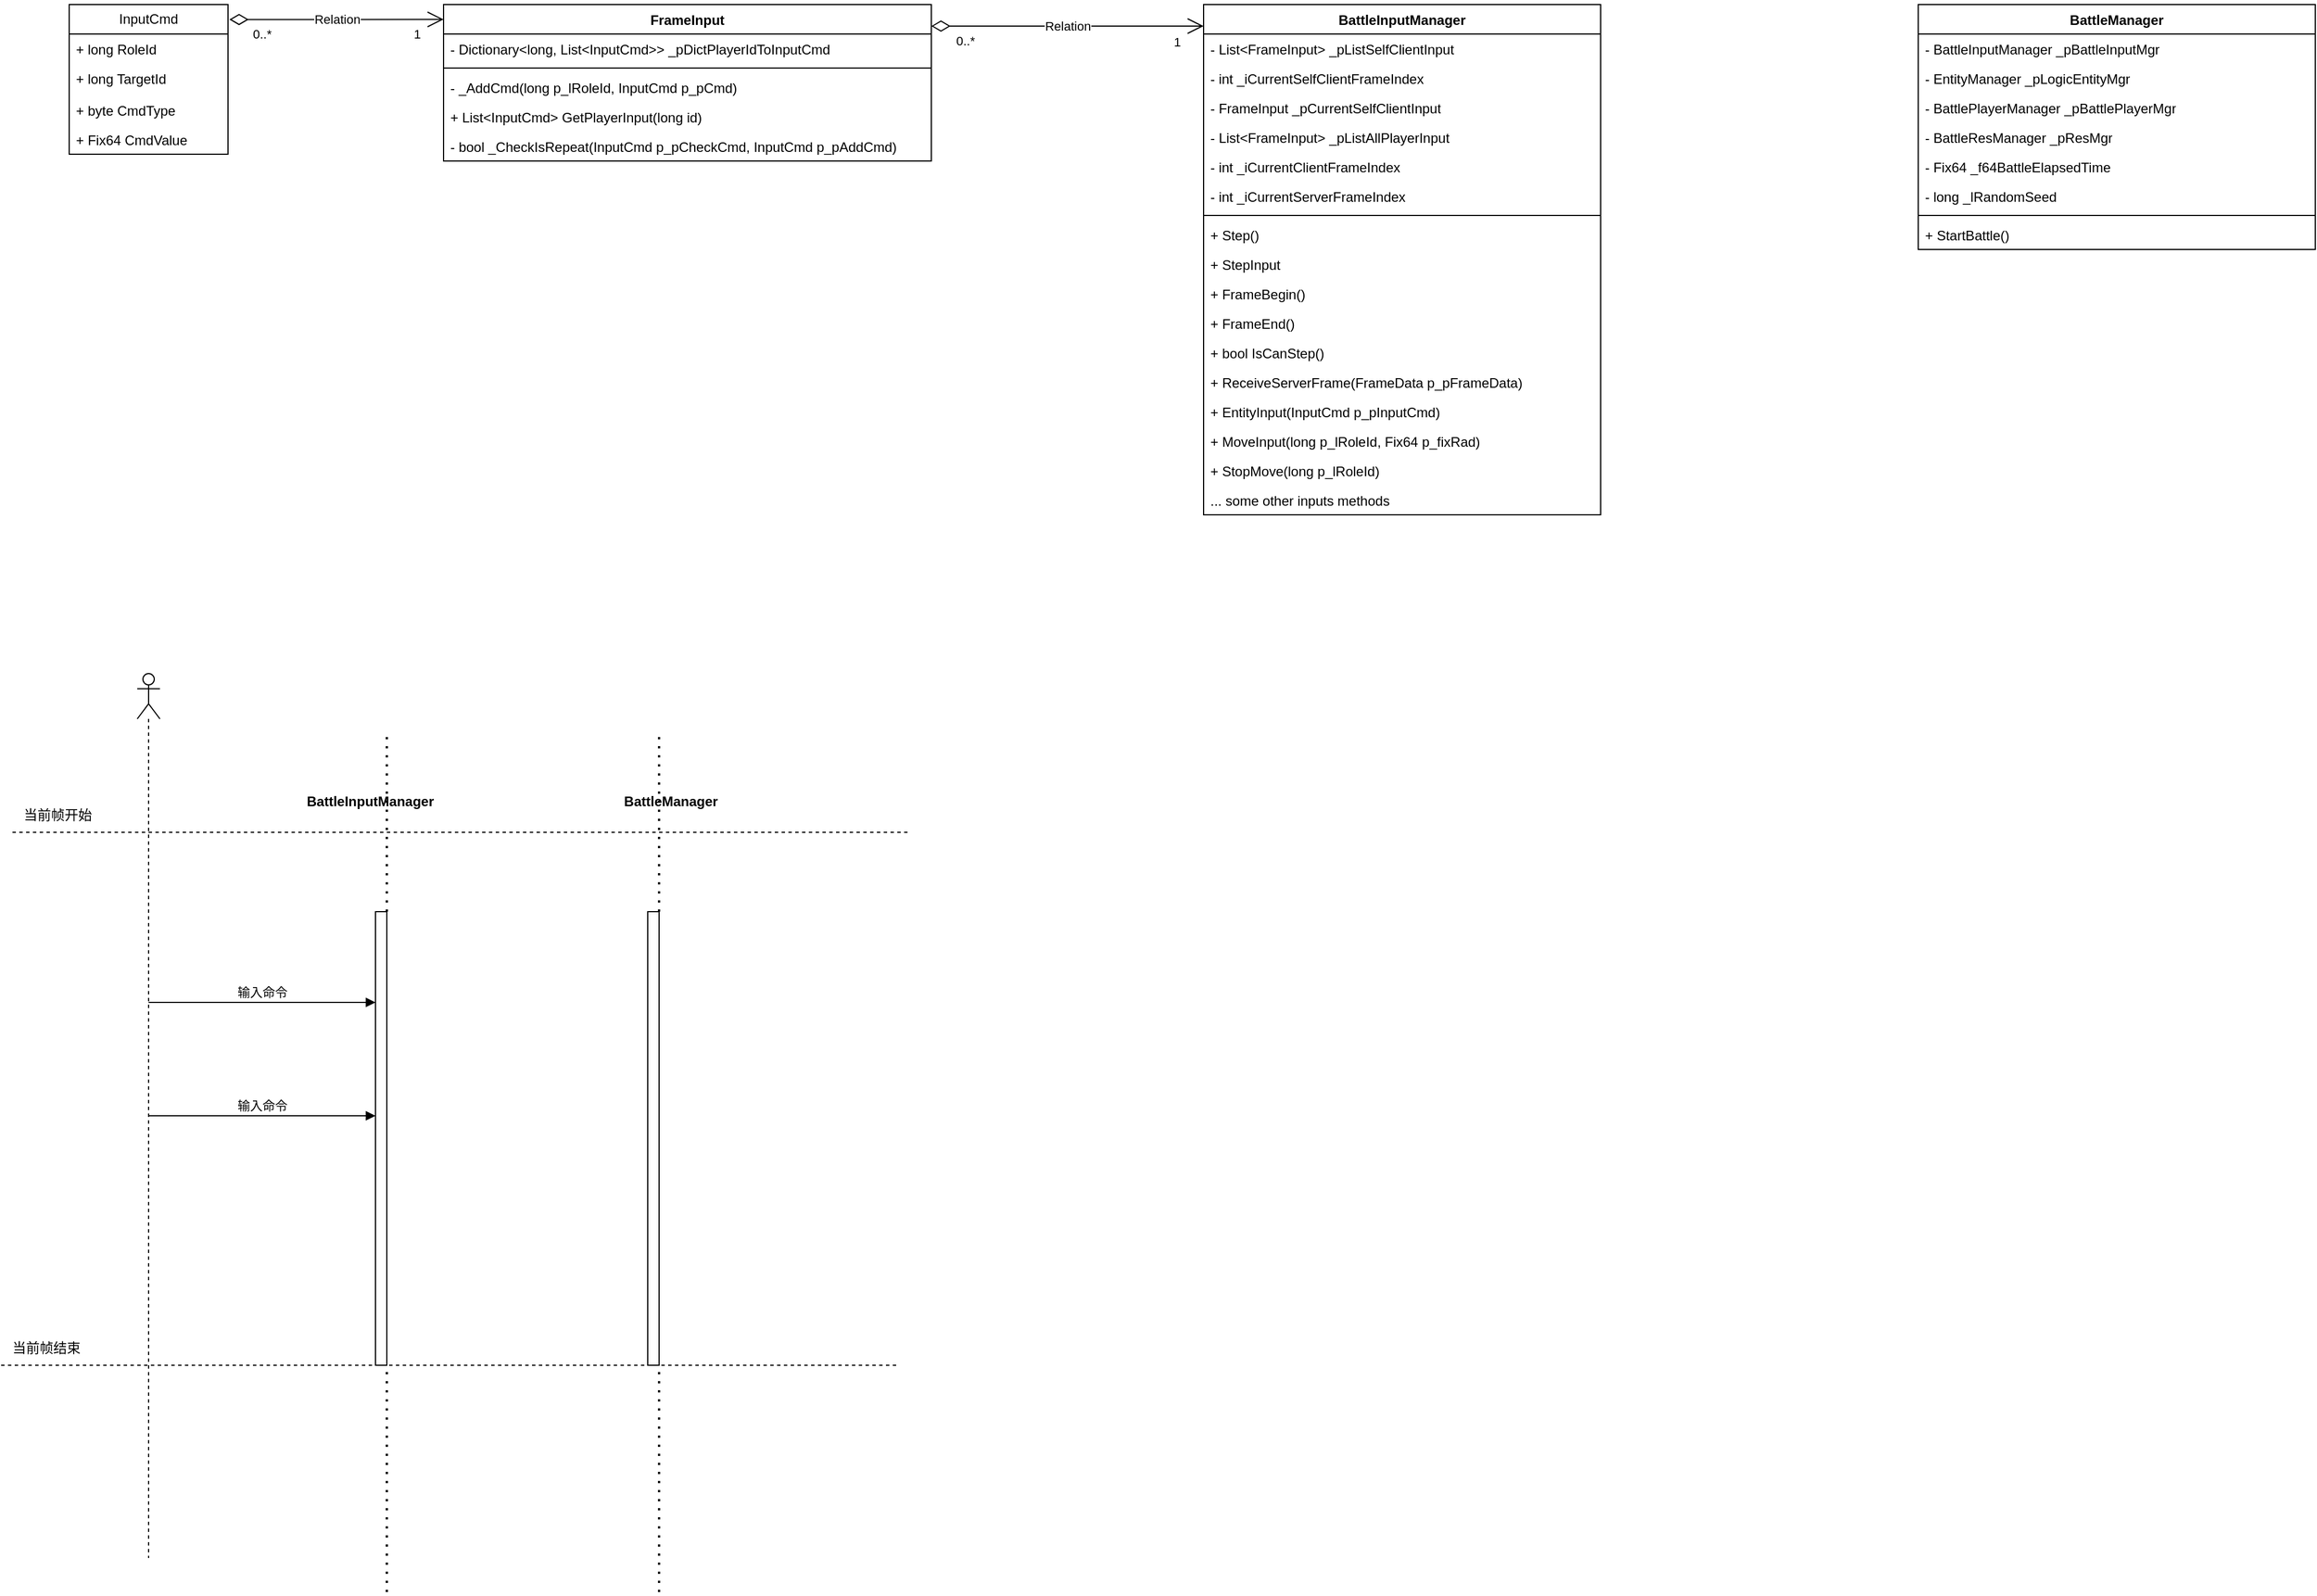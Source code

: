 <mxfile version="24.7.6">
  <diagram name="第 1 页" id="vn7D_aWN6ewGX6JlG7Fq">
    <mxGraphModel dx="660" dy="360" grid="1" gridSize="10" guides="1" tooltips="1" connect="1" arrows="1" fold="1" page="1" pageScale="1" pageWidth="827" pageHeight="1169" math="0" shadow="0">
      <root>
        <mxCell id="0" />
        <mxCell id="1" parent="0" />
        <mxCell id="2KxdIZGqT5pQ6b2vrtWy-5" value="InputCmd" style="swimlane;fontStyle=0;childLayout=stackLayout;horizontal=1;startSize=26;fillColor=none;horizontalStack=0;resizeParent=1;resizeParentMax=0;resizeLast=0;collapsible=1;marginBottom=0;whiteSpace=wrap;html=1;" vertex="1" parent="1">
          <mxGeometry x="200" y="80" width="140" height="132" as="geometry" />
        </mxCell>
        <mxCell id="2KxdIZGqT5pQ6b2vrtWy-6" value="+&amp;nbsp;long RoleId&lt;div&gt;&lt;br&gt;&lt;/div&gt;" style="text;strokeColor=none;fillColor=none;align=left;verticalAlign=top;spacingLeft=4;spacingRight=4;overflow=hidden;rotatable=0;points=[[0,0.5],[1,0.5]];portConstraint=eastwest;whiteSpace=wrap;html=1;" vertex="1" parent="2KxdIZGqT5pQ6b2vrtWy-5">
          <mxGeometry y="26" width="140" height="26" as="geometry" />
        </mxCell>
        <mxCell id="2KxdIZGqT5pQ6b2vrtWy-7" value="+ long TargetId" style="text;strokeColor=none;fillColor=none;align=left;verticalAlign=top;spacingLeft=4;spacingRight=4;overflow=hidden;rotatable=0;points=[[0,0.5],[1,0.5]];portConstraint=eastwest;whiteSpace=wrap;html=1;" vertex="1" parent="2KxdIZGqT5pQ6b2vrtWy-5">
          <mxGeometry y="52" width="140" height="28" as="geometry" />
        </mxCell>
        <mxCell id="2KxdIZGqT5pQ6b2vrtWy-8" value="+ byte CmdType" style="text;strokeColor=none;fillColor=none;align=left;verticalAlign=top;spacingLeft=4;spacingRight=4;overflow=hidden;rotatable=0;points=[[0,0.5],[1,0.5]];portConstraint=eastwest;whiteSpace=wrap;html=1;" vertex="1" parent="2KxdIZGqT5pQ6b2vrtWy-5">
          <mxGeometry y="80" width="140" height="26" as="geometry" />
        </mxCell>
        <mxCell id="2KxdIZGqT5pQ6b2vrtWy-9" value="+ Fix64 CmdValue" style="text;strokeColor=none;fillColor=none;align=left;verticalAlign=top;spacingLeft=4;spacingRight=4;overflow=hidden;rotatable=0;points=[[0,0.5],[1,0.5]];portConstraint=eastwest;whiteSpace=wrap;html=1;" vertex="1" parent="2KxdIZGqT5pQ6b2vrtWy-5">
          <mxGeometry y="106" width="140" height="26" as="geometry" />
        </mxCell>
        <mxCell id="2KxdIZGqT5pQ6b2vrtWy-10" value="FrameInput" style="swimlane;fontStyle=1;align=center;verticalAlign=top;childLayout=stackLayout;horizontal=1;startSize=26;horizontalStack=0;resizeParent=1;resizeParentMax=0;resizeLast=0;collapsible=1;marginBottom=0;whiteSpace=wrap;html=1;" vertex="1" parent="1">
          <mxGeometry x="530" y="80" width="430" height="138" as="geometry" />
        </mxCell>
        <mxCell id="2KxdIZGqT5pQ6b2vrtWy-11" value="-&amp;nbsp;Dictionary&amp;lt;long, List&amp;lt;InputCmd&amp;gt;&amp;gt; _pDictPlayerIdToInputCmd" style="text;strokeColor=none;fillColor=none;align=left;verticalAlign=top;spacingLeft=4;spacingRight=4;overflow=hidden;rotatable=0;points=[[0,0.5],[1,0.5]];portConstraint=eastwest;whiteSpace=wrap;html=1;" vertex="1" parent="2KxdIZGqT5pQ6b2vrtWy-10">
          <mxGeometry y="26" width="430" height="26" as="geometry" />
        </mxCell>
        <mxCell id="2KxdIZGqT5pQ6b2vrtWy-12" value="" style="line;strokeWidth=1;fillColor=none;align=left;verticalAlign=middle;spacingTop=-1;spacingLeft=3;spacingRight=3;rotatable=0;labelPosition=right;points=[];portConstraint=eastwest;strokeColor=inherit;" vertex="1" parent="2KxdIZGqT5pQ6b2vrtWy-10">
          <mxGeometry y="52" width="430" height="8" as="geometry" />
        </mxCell>
        <mxCell id="2KxdIZGqT5pQ6b2vrtWy-13" value="- _AddCmd(long p_lRoleId, InputCmd p_pCmd)" style="text;strokeColor=none;fillColor=none;align=left;verticalAlign=top;spacingLeft=4;spacingRight=4;overflow=hidden;rotatable=0;points=[[0,0.5],[1,0.5]];portConstraint=eastwest;whiteSpace=wrap;html=1;" vertex="1" parent="2KxdIZGqT5pQ6b2vrtWy-10">
          <mxGeometry y="60" width="430" height="26" as="geometry" />
        </mxCell>
        <mxCell id="2KxdIZGqT5pQ6b2vrtWy-17" value="+ List&amp;lt;InputCmd&amp;gt; GetPlayerInput(long id)&amp;nbsp;" style="text;strokeColor=none;fillColor=none;align=left;verticalAlign=top;spacingLeft=4;spacingRight=4;overflow=hidden;rotatable=0;points=[[0,0.5],[1,0.5]];portConstraint=eastwest;whiteSpace=wrap;html=1;" vertex="1" parent="2KxdIZGqT5pQ6b2vrtWy-10">
          <mxGeometry y="86" width="430" height="26" as="geometry" />
        </mxCell>
        <mxCell id="2KxdIZGqT5pQ6b2vrtWy-22" value="- bool _CheckIsRepeat(InputCmd p_pCheckCmd, InputCmd p_pAddCmd)" style="text;strokeColor=none;fillColor=none;align=left;verticalAlign=top;spacingLeft=4;spacingRight=4;overflow=hidden;rotatable=0;points=[[0,0.5],[1,0.5]];portConstraint=eastwest;whiteSpace=wrap;html=1;" vertex="1" parent="2KxdIZGqT5pQ6b2vrtWy-10">
          <mxGeometry y="112" width="430" height="26" as="geometry" />
        </mxCell>
        <mxCell id="2KxdIZGqT5pQ6b2vrtWy-14" value="Relation" style="endArrow=open;html=1;endSize=12;startArrow=diamondThin;startSize=14;startFill=0;edgeStyle=orthogonalEdgeStyle;rounded=0;exitX=1.009;exitY=0.1;exitDx=0;exitDy=0;exitPerimeter=0;entryX=0;entryY=0.095;entryDx=0;entryDy=0;entryPerimeter=0;" edge="1" parent="1" source="2KxdIZGqT5pQ6b2vrtWy-5" target="2KxdIZGqT5pQ6b2vrtWy-10">
          <mxGeometry relative="1" as="geometry">
            <mxPoint x="260" y="340" as="sourcePoint" />
            <mxPoint x="490" y="320" as="targetPoint" />
          </mxGeometry>
        </mxCell>
        <mxCell id="2KxdIZGqT5pQ6b2vrtWy-15" value="0..*" style="edgeLabel;resizable=0;html=1;align=left;verticalAlign=top;" connectable="0" vertex="1" parent="2KxdIZGqT5pQ6b2vrtWy-14">
          <mxGeometry x="-1" relative="1" as="geometry">
            <mxPoint x="19" as="offset" />
          </mxGeometry>
        </mxCell>
        <mxCell id="2KxdIZGqT5pQ6b2vrtWy-16" value="1" style="edgeLabel;resizable=0;html=1;align=right;verticalAlign=top;" connectable="0" vertex="1" parent="2KxdIZGqT5pQ6b2vrtWy-14">
          <mxGeometry x="1" relative="1" as="geometry">
            <mxPoint x="-20" as="offset" />
          </mxGeometry>
        </mxCell>
        <mxCell id="2KxdIZGqT5pQ6b2vrtWy-23" value="BattleInputManager" style="swimlane;fontStyle=1;align=center;verticalAlign=top;childLayout=stackLayout;horizontal=1;startSize=26;horizontalStack=0;resizeParent=1;resizeParentMax=0;resizeLast=0;collapsible=1;marginBottom=0;whiteSpace=wrap;html=1;" vertex="1" parent="1">
          <mxGeometry x="1200" y="80" width="350" height="450" as="geometry" />
        </mxCell>
        <mxCell id="2KxdIZGqT5pQ6b2vrtWy-24" value="- List&amp;lt;FrameInput&amp;gt; _pListSelfClientInput&amp;nbsp;" style="text;strokeColor=none;fillColor=none;align=left;verticalAlign=top;spacingLeft=4;spacingRight=4;overflow=hidden;rotatable=0;points=[[0,0.5],[1,0.5]];portConstraint=eastwest;whiteSpace=wrap;html=1;" vertex="1" parent="2KxdIZGqT5pQ6b2vrtWy-23">
          <mxGeometry y="26" width="350" height="26" as="geometry" />
        </mxCell>
        <mxCell id="2KxdIZGqT5pQ6b2vrtWy-27" value="-&amp;nbsp;int _iCurrentSelfClientFrameIndex" style="text;strokeColor=none;fillColor=none;align=left;verticalAlign=top;spacingLeft=4;spacingRight=4;overflow=hidden;rotatable=0;points=[[0,0.5],[1,0.5]];portConstraint=eastwest;whiteSpace=wrap;html=1;" vertex="1" parent="2KxdIZGqT5pQ6b2vrtWy-23">
          <mxGeometry y="52" width="350" height="26" as="geometry" />
        </mxCell>
        <mxCell id="2KxdIZGqT5pQ6b2vrtWy-28" value="- FrameInput _pCurrentSelfClientInput" style="text;strokeColor=none;fillColor=none;align=left;verticalAlign=top;spacingLeft=4;spacingRight=4;overflow=hidden;rotatable=0;points=[[0,0.5],[1,0.5]];portConstraint=eastwest;whiteSpace=wrap;html=1;" vertex="1" parent="2KxdIZGqT5pQ6b2vrtWy-23">
          <mxGeometry y="78" width="350" height="26" as="geometry" />
        </mxCell>
        <mxCell id="2KxdIZGqT5pQ6b2vrtWy-29" value="- List&amp;lt;FrameInput&amp;gt; _pListAllPlayerInput&amp;nbsp;" style="text;strokeColor=none;fillColor=none;align=left;verticalAlign=top;spacingLeft=4;spacingRight=4;overflow=hidden;rotatable=0;points=[[0,0.5],[1,0.5]];portConstraint=eastwest;whiteSpace=wrap;html=1;" vertex="1" parent="2KxdIZGqT5pQ6b2vrtWy-23">
          <mxGeometry y="104" width="350" height="26" as="geometry" />
        </mxCell>
        <mxCell id="2KxdIZGqT5pQ6b2vrtWy-30" value="-&amp;nbsp;int _iCurrentClientFrameIndex" style="text;strokeColor=none;fillColor=none;align=left;verticalAlign=top;spacingLeft=4;spacingRight=4;overflow=hidden;rotatable=0;points=[[0,0.5],[1,0.5]];portConstraint=eastwest;whiteSpace=wrap;html=1;" vertex="1" parent="2KxdIZGqT5pQ6b2vrtWy-23">
          <mxGeometry y="130" width="350" height="26" as="geometry" />
        </mxCell>
        <mxCell id="2KxdIZGqT5pQ6b2vrtWy-31" value="-&amp;nbsp;int _iCurrentServerFrameIndex" style="text;strokeColor=none;fillColor=none;align=left;verticalAlign=top;spacingLeft=4;spacingRight=4;overflow=hidden;rotatable=0;points=[[0,0.5],[1,0.5]];portConstraint=eastwest;whiteSpace=wrap;html=1;" vertex="1" parent="2KxdIZGqT5pQ6b2vrtWy-23">
          <mxGeometry y="156" width="350" height="26" as="geometry" />
        </mxCell>
        <mxCell id="2KxdIZGqT5pQ6b2vrtWy-25" value="" style="line;strokeWidth=1;fillColor=none;align=left;verticalAlign=middle;spacingTop=-1;spacingLeft=3;spacingRight=3;rotatable=0;labelPosition=right;points=[];portConstraint=eastwest;strokeColor=inherit;" vertex="1" parent="2KxdIZGqT5pQ6b2vrtWy-23">
          <mxGeometry y="182" width="350" height="8" as="geometry" />
        </mxCell>
        <mxCell id="2KxdIZGqT5pQ6b2vrtWy-49" value="+&amp;nbsp;Step()" style="text;strokeColor=none;fillColor=none;align=left;verticalAlign=top;spacingLeft=4;spacingRight=4;overflow=hidden;rotatable=0;points=[[0,0.5],[1,0.5]];portConstraint=eastwest;whiteSpace=wrap;html=1;" vertex="1" parent="2KxdIZGqT5pQ6b2vrtWy-23">
          <mxGeometry y="190" width="350" height="26" as="geometry" />
        </mxCell>
        <mxCell id="2KxdIZGqT5pQ6b2vrtWy-48" value="+&amp;nbsp;StepInput" style="text;strokeColor=none;fillColor=none;align=left;verticalAlign=top;spacingLeft=4;spacingRight=4;overflow=hidden;rotatable=0;points=[[0,0.5],[1,0.5]];portConstraint=eastwest;whiteSpace=wrap;html=1;" vertex="1" parent="2KxdIZGqT5pQ6b2vrtWy-23">
          <mxGeometry y="216" width="350" height="26" as="geometry" />
        </mxCell>
        <mxCell id="2KxdIZGqT5pQ6b2vrtWy-26" value="+ FrameBegin()" style="text;strokeColor=none;fillColor=none;align=left;verticalAlign=top;spacingLeft=4;spacingRight=4;overflow=hidden;rotatable=0;points=[[0,0.5],[1,0.5]];portConstraint=eastwest;whiteSpace=wrap;html=1;" vertex="1" parent="2KxdIZGqT5pQ6b2vrtWy-23">
          <mxGeometry y="242" width="350" height="26" as="geometry" />
        </mxCell>
        <mxCell id="2KxdIZGqT5pQ6b2vrtWy-32" value="+ FrameEnd()" style="text;strokeColor=none;fillColor=none;align=left;verticalAlign=top;spacingLeft=4;spacingRight=4;overflow=hidden;rotatable=0;points=[[0,0.5],[1,0.5]];portConstraint=eastwest;whiteSpace=wrap;html=1;" vertex="1" parent="2KxdIZGqT5pQ6b2vrtWy-23">
          <mxGeometry y="268" width="350" height="26" as="geometry" />
        </mxCell>
        <mxCell id="2KxdIZGqT5pQ6b2vrtWy-59" value="+ bool IsCanStep()" style="text;strokeColor=none;fillColor=none;align=left;verticalAlign=top;spacingLeft=4;spacingRight=4;overflow=hidden;rotatable=0;points=[[0,0.5],[1,0.5]];portConstraint=eastwest;whiteSpace=wrap;html=1;" vertex="1" parent="2KxdIZGqT5pQ6b2vrtWy-23">
          <mxGeometry y="294" width="350" height="26" as="geometry" />
        </mxCell>
        <mxCell id="2KxdIZGqT5pQ6b2vrtWy-43" value="+&amp;nbsp;ReceiveServerFrame(FrameData p_pFrameData)" style="text;strokeColor=none;fillColor=none;align=left;verticalAlign=top;spacingLeft=4;spacingRight=4;overflow=hidden;rotatable=0;points=[[0,0.5],[1,0.5]];portConstraint=eastwest;whiteSpace=wrap;html=1;" vertex="1" parent="2KxdIZGqT5pQ6b2vrtWy-23">
          <mxGeometry y="320" width="350" height="26" as="geometry" />
        </mxCell>
        <mxCell id="2KxdIZGqT5pQ6b2vrtWy-44" value="+&amp;nbsp;EntityInput(InputCmd p_pInputCmd)" style="text;strokeColor=none;fillColor=none;align=left;verticalAlign=top;spacingLeft=4;spacingRight=4;overflow=hidden;rotatable=0;points=[[0,0.5],[1,0.5]];portConstraint=eastwest;whiteSpace=wrap;html=1;" vertex="1" parent="2KxdIZGqT5pQ6b2vrtWy-23">
          <mxGeometry y="346" width="350" height="26" as="geometry" />
        </mxCell>
        <mxCell id="2KxdIZGqT5pQ6b2vrtWy-45" value="+&amp;nbsp;MoveInput(long p_lRoleId, Fix64 p_fixRad)" style="text;strokeColor=none;fillColor=none;align=left;verticalAlign=top;spacingLeft=4;spacingRight=4;overflow=hidden;rotatable=0;points=[[0,0.5],[1,0.5]];portConstraint=eastwest;whiteSpace=wrap;html=1;" vertex="1" parent="2KxdIZGqT5pQ6b2vrtWy-23">
          <mxGeometry y="372" width="350" height="26" as="geometry" />
        </mxCell>
        <mxCell id="2KxdIZGqT5pQ6b2vrtWy-46" value="+&amp;nbsp;StopMove(long p_lRoleId)" style="text;strokeColor=none;fillColor=none;align=left;verticalAlign=top;spacingLeft=4;spacingRight=4;overflow=hidden;rotatable=0;points=[[0,0.5],[1,0.5]];portConstraint=eastwest;whiteSpace=wrap;html=1;" vertex="1" parent="2KxdIZGqT5pQ6b2vrtWy-23">
          <mxGeometry y="398" width="350" height="26" as="geometry" />
        </mxCell>
        <mxCell id="2KxdIZGqT5pQ6b2vrtWy-47" value="... some&amp;nbsp;other inputs&amp;nbsp;methods" style="text;strokeColor=none;fillColor=none;align=left;verticalAlign=top;spacingLeft=4;spacingRight=4;overflow=hidden;rotatable=0;points=[[0,0.5],[1,0.5]];portConstraint=eastwest;whiteSpace=wrap;html=1;" vertex="1" parent="2KxdIZGqT5pQ6b2vrtWy-23">
          <mxGeometry y="424" width="350" height="26" as="geometry" />
        </mxCell>
        <mxCell id="2KxdIZGqT5pQ6b2vrtWy-39" value="Relation" style="endArrow=open;html=1;endSize=12;startArrow=diamondThin;startSize=14;startFill=0;edgeStyle=orthogonalEdgeStyle;rounded=0;" edge="1" parent="1" source="2KxdIZGqT5pQ6b2vrtWy-10" target="2KxdIZGqT5pQ6b2vrtWy-23">
          <mxGeometry relative="1" as="geometry">
            <mxPoint x="810.0" y="270.898" as="sourcePoint" />
            <mxPoint x="1053.07" y="270.002" as="targetPoint" />
            <Array as="points">
              <mxPoint x="1160" y="99" />
              <mxPoint x="1160" y="99" />
            </Array>
          </mxGeometry>
        </mxCell>
        <mxCell id="2KxdIZGqT5pQ6b2vrtWy-40" value="0..*" style="edgeLabel;resizable=0;html=1;align=left;verticalAlign=top;" connectable="0" vertex="1" parent="2KxdIZGqT5pQ6b2vrtWy-39">
          <mxGeometry x="-1" relative="1" as="geometry">
            <mxPoint x="20" as="offset" />
          </mxGeometry>
        </mxCell>
        <mxCell id="2KxdIZGqT5pQ6b2vrtWy-41" value="1" style="edgeLabel;resizable=0;html=1;align=right;verticalAlign=top;" connectable="0" vertex="1" parent="2KxdIZGqT5pQ6b2vrtWy-39">
          <mxGeometry x="1" relative="1" as="geometry">
            <mxPoint x="-20" y="1" as="offset" />
          </mxGeometry>
        </mxCell>
        <mxCell id="2KxdIZGqT5pQ6b2vrtWy-50" value="BattleManager" style="swimlane;fontStyle=1;align=center;verticalAlign=top;childLayout=stackLayout;horizontal=1;startSize=26;horizontalStack=0;resizeParent=1;resizeParentMax=0;resizeLast=0;collapsible=1;marginBottom=0;whiteSpace=wrap;html=1;" vertex="1" parent="1">
          <mxGeometry x="1830" y="80" width="350" height="216" as="geometry" />
        </mxCell>
        <mxCell id="2KxdIZGqT5pQ6b2vrtWy-51" value="- BattleInputManager _pBattleInputMgr" style="text;strokeColor=none;fillColor=none;align=left;verticalAlign=top;spacingLeft=4;spacingRight=4;overflow=hidden;rotatable=0;points=[[0,0.5],[1,0.5]];portConstraint=eastwest;whiteSpace=wrap;html=1;" vertex="1" parent="2KxdIZGqT5pQ6b2vrtWy-50">
          <mxGeometry y="26" width="350" height="26" as="geometry" />
        </mxCell>
        <mxCell id="2KxdIZGqT5pQ6b2vrtWy-55" value="- EntityManager _pLogicEntityMgr" style="text;strokeColor=none;fillColor=none;align=left;verticalAlign=top;spacingLeft=4;spacingRight=4;overflow=hidden;rotatable=0;points=[[0,0.5],[1,0.5]];portConstraint=eastwest;whiteSpace=wrap;html=1;" vertex="1" parent="2KxdIZGqT5pQ6b2vrtWy-50">
          <mxGeometry y="52" width="350" height="26" as="geometry" />
        </mxCell>
        <mxCell id="2KxdIZGqT5pQ6b2vrtWy-56" value="- BattlePlayerManager _pBattlePlayerMgr" style="text;strokeColor=none;fillColor=none;align=left;verticalAlign=top;spacingLeft=4;spacingRight=4;overflow=hidden;rotatable=0;points=[[0,0.5],[1,0.5]];portConstraint=eastwest;whiteSpace=wrap;html=1;" vertex="1" parent="2KxdIZGqT5pQ6b2vrtWy-50">
          <mxGeometry y="78" width="350" height="26" as="geometry" />
        </mxCell>
        <mxCell id="2KxdIZGqT5pQ6b2vrtWy-54" value="- BattleResManager _pResMgr" style="text;strokeColor=none;fillColor=none;align=left;verticalAlign=top;spacingLeft=4;spacingRight=4;overflow=hidden;rotatable=0;points=[[0,0.5],[1,0.5]];portConstraint=eastwest;whiteSpace=wrap;html=1;" vertex="1" parent="2KxdIZGqT5pQ6b2vrtWy-50">
          <mxGeometry y="104" width="350" height="26" as="geometry" />
        </mxCell>
        <mxCell id="2KxdIZGqT5pQ6b2vrtWy-57" value="-&amp;nbsp;Fix64 _f64BattleElapsedTime" style="text;strokeColor=none;fillColor=none;align=left;verticalAlign=top;spacingLeft=4;spacingRight=4;overflow=hidden;rotatable=0;points=[[0,0.5],[1,0.5]];portConstraint=eastwest;whiteSpace=wrap;html=1;" vertex="1" parent="2KxdIZGqT5pQ6b2vrtWy-50">
          <mxGeometry y="130" width="350" height="26" as="geometry" />
        </mxCell>
        <mxCell id="2KxdIZGqT5pQ6b2vrtWy-58" value="-&amp;nbsp;long _lRandomSeed" style="text;strokeColor=none;fillColor=none;align=left;verticalAlign=top;spacingLeft=4;spacingRight=4;overflow=hidden;rotatable=0;points=[[0,0.5],[1,0.5]];portConstraint=eastwest;whiteSpace=wrap;html=1;" vertex="1" parent="2KxdIZGqT5pQ6b2vrtWy-50">
          <mxGeometry y="156" width="350" height="26" as="geometry" />
        </mxCell>
        <mxCell id="2KxdIZGqT5pQ6b2vrtWy-52" value="" style="line;strokeWidth=1;fillColor=none;align=left;verticalAlign=middle;spacingTop=-1;spacingLeft=3;spacingRight=3;rotatable=0;labelPosition=right;points=[];portConstraint=eastwest;strokeColor=inherit;" vertex="1" parent="2KxdIZGqT5pQ6b2vrtWy-50">
          <mxGeometry y="182" width="350" height="8" as="geometry" />
        </mxCell>
        <mxCell id="2KxdIZGqT5pQ6b2vrtWy-53" value="+&amp;nbsp;StartBattle()" style="text;strokeColor=none;fillColor=none;align=left;verticalAlign=top;spacingLeft=4;spacingRight=4;overflow=hidden;rotatable=0;points=[[0,0.5],[1,0.5]];portConstraint=eastwest;whiteSpace=wrap;html=1;" vertex="1" parent="2KxdIZGqT5pQ6b2vrtWy-50">
          <mxGeometry y="190" width="350" height="26" as="geometry" />
        </mxCell>
        <mxCell id="2KxdIZGqT5pQ6b2vrtWy-62" value="" style="shape=umlLifeline;perimeter=lifelinePerimeter;whiteSpace=wrap;html=1;container=1;dropTarget=0;collapsible=0;recursiveResize=0;outlineConnect=0;portConstraint=eastwest;newEdgeStyle={&quot;curved&quot;:0,&quot;rounded&quot;:0};participant=umlActor;" vertex="1" parent="1">
          <mxGeometry x="260" y="670" width="20" height="780" as="geometry" />
        </mxCell>
        <mxCell id="2KxdIZGqT5pQ6b2vrtWy-67" value="" style="html=1;points=[[0,0,0,0,5],[0,1,0,0,-5],[1,0,0,0,5],[1,1,0,0,-5]];perimeter=orthogonalPerimeter;outlineConnect=0;targetShapes=umlLifeline;portConstraint=eastwest;newEdgeStyle={&quot;curved&quot;:0,&quot;rounded&quot;:0};" vertex="1" parent="1">
          <mxGeometry x="470" y="880" width="10" height="400" as="geometry" />
        </mxCell>
        <mxCell id="2KxdIZGqT5pQ6b2vrtWy-69" value="BattleInput&lt;span style=&quot;background-color: initial;&quot;&gt;Manager&lt;/span&gt;" style="text;align=center;fontStyle=1;verticalAlign=middle;spacingLeft=3;spacingRight=3;strokeColor=none;rotatable=0;points=[[0,0.5],[1,0.5]];portConstraint=eastwest;html=1;" vertex="1" parent="1">
          <mxGeometry x="425" y="770" width="80" height="26" as="geometry" />
        </mxCell>
        <mxCell id="2KxdIZGqT5pQ6b2vrtWy-70" value="" style="html=1;points=[[0,0,0,0,5],[0,1,0,0,-5],[1,0,0,0,5],[1,1,0,0,-5]];perimeter=orthogonalPerimeter;outlineConnect=0;targetShapes=umlLifeline;portConstraint=eastwest;newEdgeStyle={&quot;curved&quot;:0,&quot;rounded&quot;:0};" vertex="1" parent="1">
          <mxGeometry x="710" y="880" width="10" height="400" as="geometry" />
        </mxCell>
        <mxCell id="2KxdIZGqT5pQ6b2vrtWy-71" value="BattleManager" style="text;align=center;fontStyle=1;verticalAlign=middle;spacingLeft=3;spacingRight=3;strokeColor=none;rotatable=0;points=[[0,0.5],[1,0.5]];portConstraint=eastwest;html=1;" vertex="1" parent="1">
          <mxGeometry x="690" y="770" width="80" height="26" as="geometry" />
        </mxCell>
        <mxCell id="2KxdIZGqT5pQ6b2vrtWy-72" value="输入命令" style="html=1;verticalAlign=bottom;endArrow=block;curved=0;rounded=0;" edge="1" parent="1" target="2KxdIZGqT5pQ6b2vrtWy-67">
          <mxGeometry width="80" relative="1" as="geometry">
            <mxPoint x="270" y="960" as="sourcePoint" />
            <mxPoint x="350" y="960" as="targetPoint" />
          </mxGeometry>
        </mxCell>
        <mxCell id="2KxdIZGqT5pQ6b2vrtWy-73" value="输入命令" style="html=1;verticalAlign=bottom;endArrow=block;curved=0;rounded=0;" edge="1" parent="1" target="2KxdIZGqT5pQ6b2vrtWy-67">
          <mxGeometry width="80" relative="1" as="geometry">
            <mxPoint x="270" y="1060" as="sourcePoint" />
            <mxPoint x="350" y="1060" as="targetPoint" />
          </mxGeometry>
        </mxCell>
        <mxCell id="2KxdIZGqT5pQ6b2vrtWy-75" value="" style="endArrow=none;dashed=1;html=1;rounded=0;" edge="1" parent="1">
          <mxGeometry width="50" height="50" relative="1" as="geometry">
            <mxPoint x="150" y="810" as="sourcePoint" />
            <mxPoint x="940" y="810" as="targetPoint" />
          </mxGeometry>
        </mxCell>
        <mxCell id="2KxdIZGqT5pQ6b2vrtWy-76" value="" style="endArrow=none;dashed=1;html=1;rounded=0;" edge="1" parent="1">
          <mxGeometry width="50" height="50" relative="1" as="geometry">
            <mxPoint x="140" y="1280" as="sourcePoint" />
            <mxPoint x="930" y="1280" as="targetPoint" />
          </mxGeometry>
        </mxCell>
        <mxCell id="2KxdIZGqT5pQ6b2vrtWy-78" value="当前帧开始" style="text;html=1;align=center;verticalAlign=middle;whiteSpace=wrap;rounded=0;" vertex="1" parent="1">
          <mxGeometry x="150" y="780" width="80" height="30" as="geometry" />
        </mxCell>
        <mxCell id="2KxdIZGqT5pQ6b2vrtWy-79" value="当前帧结束" style="text;html=1;align=center;verticalAlign=middle;whiteSpace=wrap;rounded=0;" vertex="1" parent="1">
          <mxGeometry x="140" y="1250" width="80" height="30" as="geometry" />
        </mxCell>
        <mxCell id="2KxdIZGqT5pQ6b2vrtWy-80" value="" style="endArrow=none;dashed=1;html=1;dashPattern=1 3;strokeWidth=2;rounded=0;" edge="1" parent="1" source="2KxdIZGqT5pQ6b2vrtWy-67">
          <mxGeometry width="50" height="50" relative="1" as="geometry">
            <mxPoint x="500" y="900" as="sourcePoint" />
            <mxPoint x="480" y="720" as="targetPoint" />
          </mxGeometry>
        </mxCell>
        <mxCell id="2KxdIZGqT5pQ6b2vrtWy-81" value="" style="endArrow=none;dashed=1;html=1;dashPattern=1 3;strokeWidth=2;rounded=0;" edge="1" parent="1" source="2KxdIZGqT5pQ6b2vrtWy-70">
          <mxGeometry width="50" height="50" relative="1" as="geometry">
            <mxPoint x="490" y="890" as="sourcePoint" />
            <mxPoint x="720" y="720" as="targetPoint" />
          </mxGeometry>
        </mxCell>
        <mxCell id="2KxdIZGqT5pQ6b2vrtWy-82" value="" style="endArrow=none;dashed=1;html=1;dashPattern=1 3;strokeWidth=2;rounded=0;" edge="1" parent="1" target="2KxdIZGqT5pQ6b2vrtWy-67">
          <mxGeometry width="50" height="50" relative="1" as="geometry">
            <mxPoint x="480" y="1480" as="sourcePoint" />
            <mxPoint x="474.58" y="1320" as="targetPoint" />
          </mxGeometry>
        </mxCell>
        <mxCell id="2KxdIZGqT5pQ6b2vrtWy-83" value="" style="endArrow=none;dashed=1;html=1;dashPattern=1 3;strokeWidth=2;rounded=0;" edge="1" parent="1" target="2KxdIZGqT5pQ6b2vrtWy-70">
          <mxGeometry width="50" height="50" relative="1" as="geometry">
            <mxPoint x="720" y="1480" as="sourcePoint" />
            <mxPoint x="490" y="1290" as="targetPoint" />
          </mxGeometry>
        </mxCell>
      </root>
    </mxGraphModel>
  </diagram>
</mxfile>
